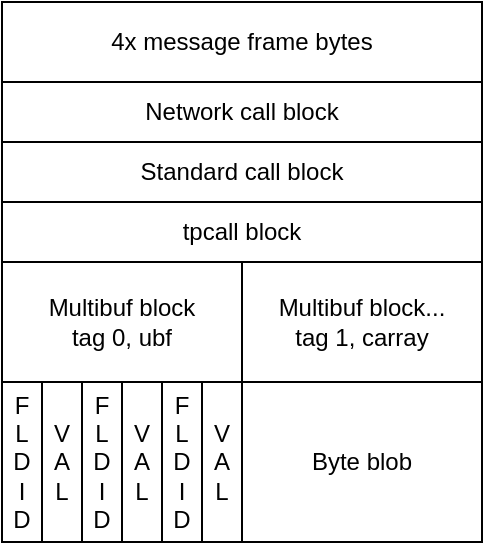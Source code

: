 <mxfile version="12.3.2" type="device" pages="1"><diagram id="sLzoHbS0Fk4x3Y0_ovQi" name="Page-1"><mxGraphModel dx="1422" dy="950" grid="1" gridSize="10" guides="1" tooltips="1" connect="1" arrows="1" fold="1" page="1" pageScale="1" pageWidth="1654" pageHeight="2336" math="0" shadow="0"><root><mxCell id="0"/><mxCell id="1" parent="0"/><mxCell id="-cwAgvsiS_AkzsuhjV_A-2" value="Network call block" style="rounded=0;whiteSpace=wrap;html=1;" parent="1" vertex="1"><mxGeometry x="10" y="50" width="240" height="30" as="geometry"/></mxCell><mxCell id="-cwAgvsiS_AkzsuhjV_A-4" value="4x message frame bytes" style="rounded=0;whiteSpace=wrap;html=1;" parent="1" vertex="1"><mxGeometry x="10" y="10" width="240" height="40" as="geometry"/></mxCell><mxCell id="-cwAgvsiS_AkzsuhjV_A-5" value="Standard call block" style="rounded=0;whiteSpace=wrap;html=1;" parent="1" vertex="1"><mxGeometry x="10" y="80" width="240" height="30" as="geometry"/></mxCell><mxCell id="-cwAgvsiS_AkzsuhjV_A-6" value="tpcall block" style="rounded=0;whiteSpace=wrap;html=1;" parent="1" vertex="1"><mxGeometry x="10" y="110" width="240" height="30" as="geometry"/></mxCell><mxCell id="-cwAgvsiS_AkzsuhjV_A-7" value="Multibuf block&lt;br&gt;tag 0, ubf" style="rounded=0;whiteSpace=wrap;html=1;" parent="1" vertex="1"><mxGeometry x="10" y="140" width="120" height="60" as="geometry"/></mxCell><mxCell id="-cwAgvsiS_AkzsuhjV_A-8" value="Multibuf block...&lt;br&gt;tag 1, carray" style="rounded=0;whiteSpace=wrap;html=1;" parent="1" vertex="1"><mxGeometry x="130" y="140" width="120" height="60" as="geometry"/></mxCell><mxCell id="-cwAgvsiS_AkzsuhjV_A-9" value="F&lt;br&gt;L&lt;br&gt;D&lt;br&gt;I&lt;br&gt;D" style="rounded=0;whiteSpace=wrap;html=1;" parent="1" vertex="1"><mxGeometry x="10" y="200" width="20" height="80" as="geometry"/></mxCell><mxCell id="-cwAgvsiS_AkzsuhjV_A-11" value="V&lt;br&gt;A&lt;br&gt;L" style="rounded=0;whiteSpace=wrap;html=1;" parent="1" vertex="1"><mxGeometry x="30" y="200" width="20" height="80" as="geometry"/></mxCell><mxCell id="-cwAgvsiS_AkzsuhjV_A-12" value="F&lt;br&gt;L&lt;br&gt;D&lt;br&gt;I&lt;br&gt;D" style="rounded=0;whiteSpace=wrap;html=1;" parent="1" vertex="1"><mxGeometry x="50" y="200" width="20" height="80" as="geometry"/></mxCell><mxCell id="-cwAgvsiS_AkzsuhjV_A-13" value="V&lt;br&gt;A&lt;br&gt;L" style="rounded=0;whiteSpace=wrap;html=1;" parent="1" vertex="1"><mxGeometry x="70" y="200" width="20" height="80" as="geometry"/></mxCell><mxCell id="-cwAgvsiS_AkzsuhjV_A-15" value="F&lt;br&gt;L&lt;br&gt;D&lt;br&gt;I&lt;br&gt;D" style="rounded=0;whiteSpace=wrap;html=1;" parent="1" vertex="1"><mxGeometry x="90" y="200" width="20" height="80" as="geometry"/></mxCell><mxCell id="-cwAgvsiS_AkzsuhjV_A-16" value="V&lt;br&gt;A&lt;br&gt;L" style="rounded=0;whiteSpace=wrap;html=1;" parent="1" vertex="1"><mxGeometry x="110" y="200" width="20" height="80" as="geometry"/></mxCell><mxCell id="-cwAgvsiS_AkzsuhjV_A-17" value="Byte blob" style="rounded=0;whiteSpace=wrap;html=1;" parent="1" vertex="1"><mxGeometry x="130" y="200" width="120" height="80" as="geometry"/></mxCell></root></mxGraphModel></diagram></mxfile>